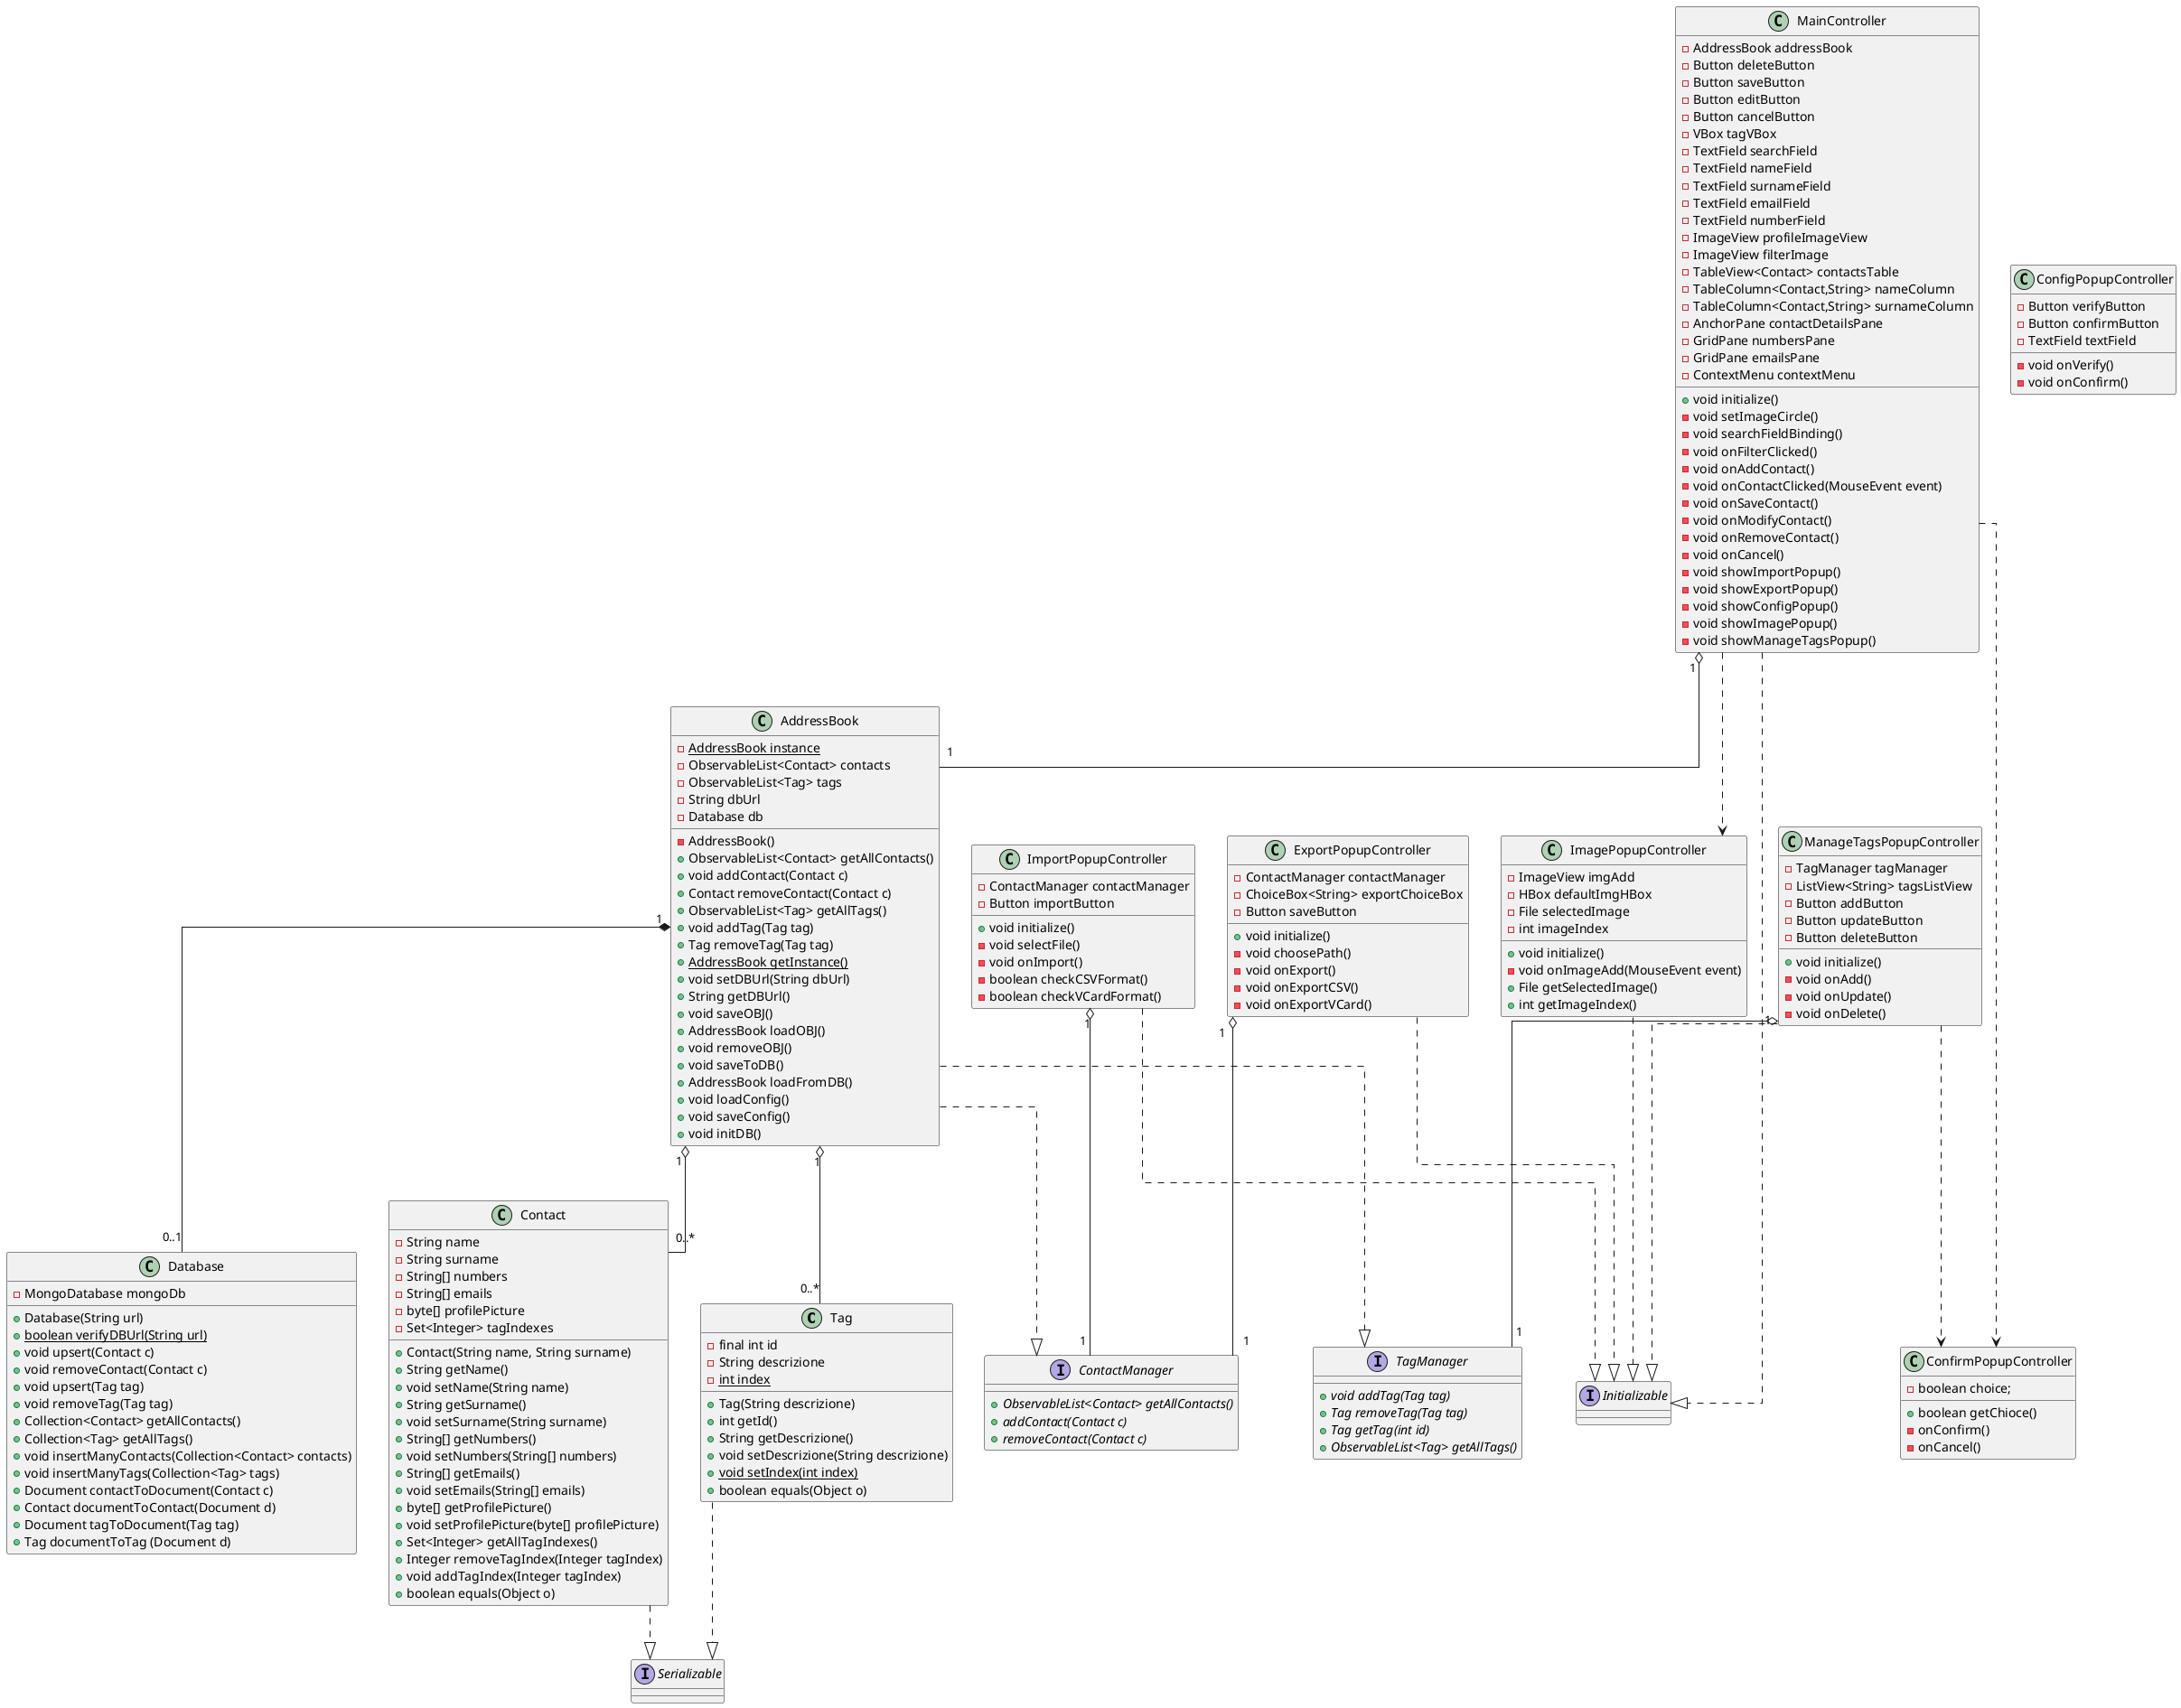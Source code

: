 @startuml DiagrammaDelleClassi
skinparam linetype ortho
'left to right direction


'****************** CLASSI ******************
class Tag {
    - final int id
    - String descrizione
    - {static} int index

    + Tag(String descrizione)
    + int getId()
    + String getDescrizione()
    + void setDescrizione(String descrizione)
    + {static} void setIndex(int index)
    + boolean equals(Object o)
}

class Contact {
    - String name 
    - String surname 
    - String[] numbers
    - String[] emails
    - byte[] profilePicture
    - Set<Integer> tagIndexes

    + Contact(String name, String surname)
    + String getName()
    + void setName(String name)
    + String getSurname()
    + void setSurname(String surname)
    + String[] getNumbers()
    + void setNumbers(String[] numbers)
    + String[] getEmails()
    + void setEmails(String[] emails)
    + byte[] getProfilePicture()
    + void setProfilePicture(byte[] profilePicture)
    + Set<Integer> getAllTagIndexes()
    + Integer removeTagIndex(Integer tagIndex)
    + void addTagIndex(Integer tagIndex)
    + boolean equals(Object o)    
}

class AddressBook {
    - {static} AddressBook instance
    - ObservableList<Contact> contacts
    - ObservableList<Tag> tags
    - String dbUrl
    - Database db

    - AddressBook()
    + ObservableList<Contact> getAllContacts()
    + void addContact(Contact c)
    + Contact removeContact(Contact c)
    + ObservableList<Tag> getAllTags()
    + void addTag(Tag tag)
    + Tag removeTag(Tag tag)
    + {static} AddressBook getInstance()
    + void setDBUrl(String dbUrl)
    + String getDBUrl()
    + void saveOBJ()
    + AddressBook loadOBJ()
    + void removeOBJ()
    + void saveToDB()
    + AddressBook loadFromDB()   
    + void loadConfig()
    + void saveConfig()
    + void initDB()
}

class MainController {
    - AddressBook addressBook
    - Button deleteButton
    - Button saveButton
    - Button editButton
    - Button cancelButton
    - VBox tagVBox
    - TextField searchField
    - TextField nameField
    - TextField surnameField
    - TextField emailField
    - TextField numberField
    - ImageView profileImageView
    - ImageView filterImage
    - TableView<Contact> contactsTable
    - TableColumn<Contact,String> nameColumn
    - TableColumn<Contact,String> surnameColumn
    - AnchorPane contactDetailsPane
    - GridPane numbersPane
    - GridPane emailsPane
    - ContextMenu contextMenu

    + void initialize()
    - void setImageCircle()
    - void searchFieldBinding()    
    - void onFilterClicked()
    - void onAddContact()
    - void onContactClicked(MouseEvent event)
    - void onSaveContact()
    - void onModifyContact()
    - void onRemoveContact()
    - void onCancel()
    - void showImportPopup()
    - void showExportPopup()
    - void showConfigPopup()
    - void showImagePopup()
    - void showManageTagsPopup()
}

class ImportPopupController {
    - ContactManager contactManager
    - Button importButton

    + void initialize()
    - void selectFile()
    - void onImport()
    - boolean checkCSVFormat()
    - boolean checkVCardFormat()
}

class ExportPopupController {
    - ContactManager contactManager
    - ChoiceBox<String> exportChoiceBox
    - Button saveButton

    + void initialize()
    - void choosePath()
    - void onExport()
    - void onExportCSV()
    - void onExportVCard()
}

class ManageTagsPopupController {
    - TagManager tagManager
    - ListView<String> tagsListView
    - Button addButton
    - Button updateButton
    - Button deleteButton

    + void initialize()
    - void onAdd()
    - void onUpdate()
    - void onDelete()
}

class ImagePopupController {
    - ImageView imgAdd
    - HBox defaultImgHBox
    - File selectedImage
    - int imageIndex

    + void initialize()
    - void onImageAdd(MouseEvent event)
    + File getSelectedImage()
    + int getImageIndex()
}

class ConfirmPopupController {
    - boolean choice;
    + boolean getChioce()
    - onConfirm()
    - onCancel()
}

class ConfigPopupController {
    - Button verifyButton
    - Button confirmButton
    - TextField textField
    
    - void onVerify()
    - void onConfirm()
}

class Database {
    - MongoDatabase mongoDb
    
    + Database(String url)
    + {static} boolean verifyDBUrl(String url)
    + void upsert(Contact c)
    + void removeContact(Contact c)
    + void upsert(Tag tag)
    + void removeTag(Tag tag)
    + Collection<Contact> getAllContacts()
    + Collection<Tag> getAllTags()
    + void insertManyContacts(Collection<Contact> contacts)
    + void insertManyTags(Collection<Tag> tags)
    + Document contactToDocument(Contact c)
    + Contact documentToContact(Document d)
    + Document tagToDocument(Tag tag)
    + Tag documentToTag (Document d)
} 


'****************** INTERFACCE ******************
interface Initializable

interface Serializable

interface TagManager {
    +{abstract} void addTag(Tag tag)
    +{abstract} Tag removeTag(Tag tag)
    +{abstract} Tag getTag(int id)
    +{abstract} ObservableList<Tag> getAllTags()
}

interface ContactManager {
    +{abstract} ObservableList<Contact> getAllContacts()
    +{abstract} addContact(Contact c)
    +{abstract} removeContact(Contact c)
}


'****************** RELAZIONI ******************
Contact ..|> Serializable

Tag ..|> Serializable

AddressBook "1" o-- "0..*" Contact
AddressBook "1" *-- "0..1" Database
AddressBook "1" o-- "0..*" Tag
AddressBook ..|> TagManager
AddressBook ..|> ContactManager

MainController ..|> Initializable
MainController "1" o-- "1" AddressBook
MainController ..> ImagePopupController
MainController ..> ConfirmPopupController

ImportPopupController ..|> Initializable
ImportPopupController "1" o-- "1" ContactManager

ExportPopupController ..|> Initializable
ExportPopupController "1" o-- "1" ContactManager

ManageTagsPopupController ..|> Initializable
ManageTagsPopupController ..> ConfirmPopupController
ManageTagsPopupController "1" o-- "1" TagManager

ImagePopupController ..|> Initializable

@enduml